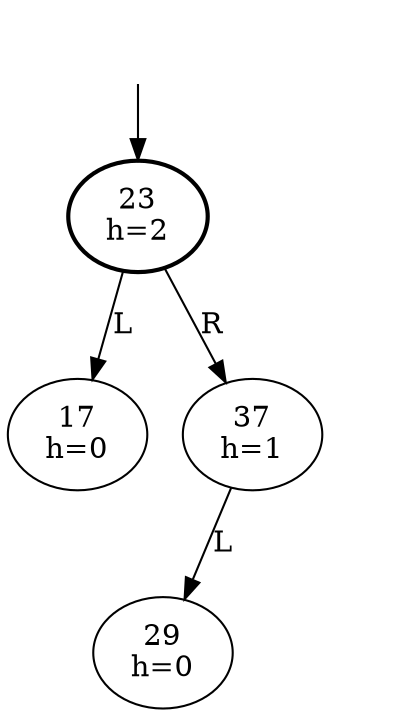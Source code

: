 digraph {
  DUMMY [style=invis];
  DUMMY -> 23;
  23 [penwidth=2];

  23 [label="23\nh=2"];

  23 -> 17 [label="L"];
  17 [label="17\nh=0"];



  23 -> 37 [label="R"];
  37 [label="37\nh=1"];

  37 -> 29 [label="L"];
  29 [label="29\nh=0"];



  37 -> R_37 [style=invis];
  R_37 [style=invis];

}
